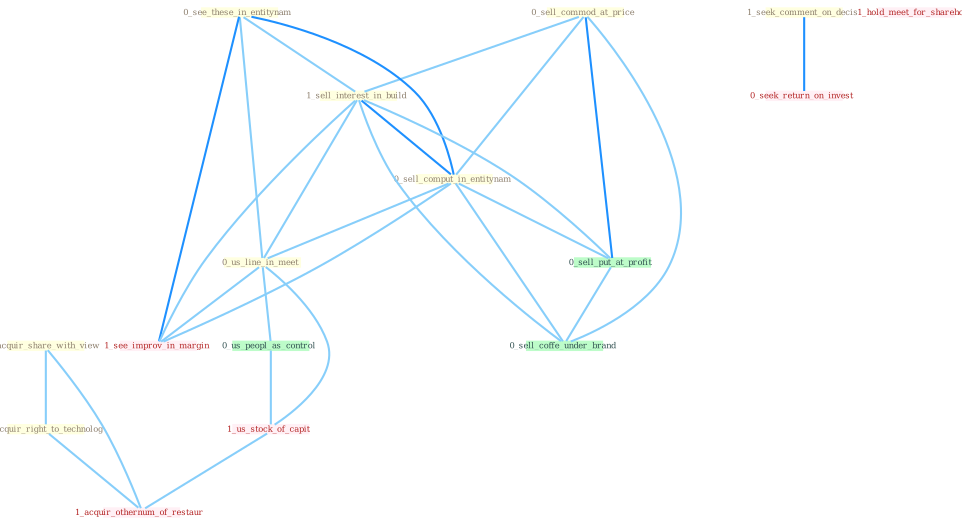 Graph G{ 
    node
    [shape=polygon,style=filled,width=.5,height=.06,color="#BDFCC9",fixedsize=true,fontsize=4,
    fontcolor="#2f4f4f"];
    {node
    [color="#ffffe0", fontcolor="#8b7d6b"] "0_sell_commod_at_price " "0_acquir_share_with_view " "0_see_these_in_entitynam " "1_sell_interest_in_build " "0_sell_comput_in_entitynam " "0_us_line_in_meet " "1_acquir_right_to_technolog " "1_seek_comment_on_decis "}
{node [color="#fff0f5", fontcolor="#b22222"] "0_seek_return_on_invest " "1_us_stock_of_capit " "1_see_improv_in_margin " "1_hold_meet_for_sharehold " "1_acquir_othernum_of_restaur "}
edge [color="#B0E2FF"];

	"0_sell_commod_at_price " -- "1_sell_interest_in_build " [w="1", color="#87cefa" ];
	"0_sell_commod_at_price " -- "0_sell_comput_in_entitynam " [w="1", color="#87cefa" ];
	"0_sell_commod_at_price " -- "0_sell_put_at_profit " [w="2", color="#1e90ff" , len=0.8];
	"0_sell_commod_at_price " -- "0_sell_coffe_under_brand " [w="1", color="#87cefa" ];
	"0_acquir_share_with_view " -- "1_acquir_right_to_technolog " [w="1", color="#87cefa" ];
	"0_acquir_share_with_view " -- "1_acquir_othernum_of_restaur " [w="1", color="#87cefa" ];
	"0_see_these_in_entitynam " -- "1_sell_interest_in_build " [w="1", color="#87cefa" ];
	"0_see_these_in_entitynam " -- "0_sell_comput_in_entitynam " [w="2", color="#1e90ff" , len=0.8];
	"0_see_these_in_entitynam " -- "0_us_line_in_meet " [w="1", color="#87cefa" ];
	"0_see_these_in_entitynam " -- "1_see_improv_in_margin " [w="2", color="#1e90ff" , len=0.8];
	"1_sell_interest_in_build " -- "0_sell_comput_in_entitynam " [w="2", color="#1e90ff" , len=0.8];
	"1_sell_interest_in_build " -- "0_us_line_in_meet " [w="1", color="#87cefa" ];
	"1_sell_interest_in_build " -- "0_sell_put_at_profit " [w="1", color="#87cefa" ];
	"1_sell_interest_in_build " -- "1_see_improv_in_margin " [w="1", color="#87cefa" ];
	"1_sell_interest_in_build " -- "0_sell_coffe_under_brand " [w="1", color="#87cefa" ];
	"0_sell_comput_in_entitynam " -- "0_us_line_in_meet " [w="1", color="#87cefa" ];
	"0_sell_comput_in_entitynam " -- "0_sell_put_at_profit " [w="1", color="#87cefa" ];
	"0_sell_comput_in_entitynam " -- "1_see_improv_in_margin " [w="1", color="#87cefa" ];
	"0_sell_comput_in_entitynam " -- "0_sell_coffe_under_brand " [w="1", color="#87cefa" ];
	"0_us_line_in_meet " -- "0_us_peopl_as_control " [w="1", color="#87cefa" ];
	"0_us_line_in_meet " -- "1_us_stock_of_capit " [w="1", color="#87cefa" ];
	"0_us_line_in_meet " -- "1_see_improv_in_margin " [w="1", color="#87cefa" ];
	"1_acquir_right_to_technolog " -- "1_acquir_othernum_of_restaur " [w="1", color="#87cefa" ];
	"1_seek_comment_on_decis " -- "0_seek_return_on_invest " [w="2", color="#1e90ff" , len=0.8];
	"0_us_peopl_as_control " -- "1_us_stock_of_capit " [w="1", color="#87cefa" ];
	"0_sell_put_at_profit " -- "0_sell_coffe_under_brand " [w="1", color="#87cefa" ];
	"1_us_stock_of_capit " -- "1_acquir_othernum_of_restaur " [w="1", color="#87cefa" ];
}